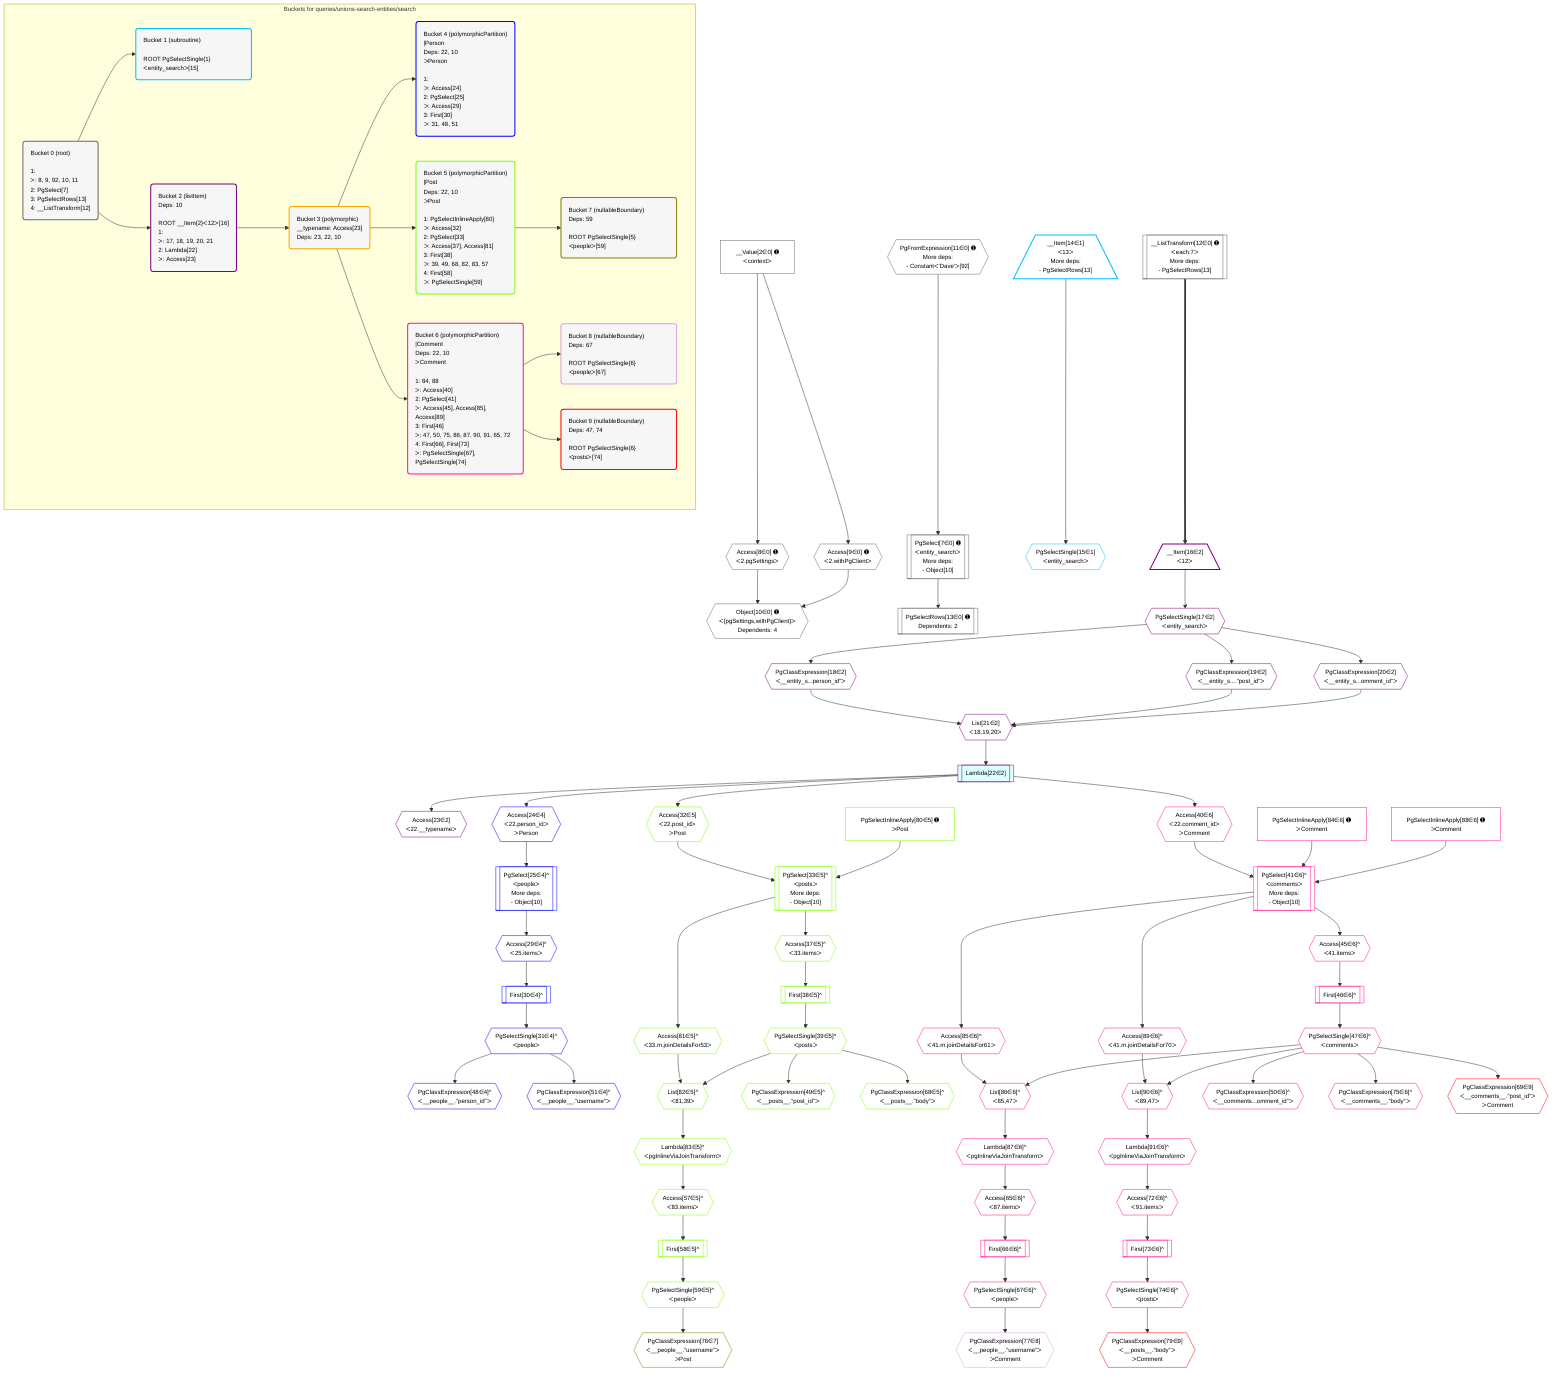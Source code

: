 %%{init: {'themeVariables': { 'fontSize': '12px'}}}%%
graph TD
    classDef path fill:#eee,stroke:#000,color:#000
    classDef plan fill:#fff,stroke-width:1px,color:#000
    classDef itemplan fill:#fff,stroke-width:2px,color:#000
    classDef unbatchedplan fill:#dff,stroke-width:1px,color:#000
    classDef sideeffectplan fill:#fcc,stroke-width:2px,color:#000
    classDef bucket fill:#f6f6f6,color:#000,stroke-width:2px,text-align:left

    subgraph "Buckets for queries/unions-search-entities/search"
    Bucket0("Bucket 0 (root)<br /><br />1: <br />ᐳ: 8, 9, 92, 10, 11<br />2: PgSelect[7]<br />3: PgSelectRows[13]<br />4: __ListTransform[12]"):::bucket
    Bucket1("Bucket 1 (subroutine)<br /><br />ROOT PgSelectSingle{1}ᐸentity_searchᐳ[15]"):::bucket
    Bucket2("Bucket 2 (listItem)<br />Deps: 10<br /><br />ROOT __Item{2}ᐸ12ᐳ[16]<br />1: <br />ᐳ: 17, 18, 19, 20, 21<br />2: Lambda[22]<br />ᐳ: Access[23]"):::bucket
    Bucket3("Bucket 3 (polymorphic)<br />__typename: Access[23]<br />Deps: 23, 22, 10"):::bucket
    Bucket4("Bucket 4 (polymorphicPartition)<br />|Person<br />Deps: 22, 10<br />ᐳPerson<br /><br />1: <br />ᐳ: Access[24]<br />2: PgSelect[25]<br />ᐳ: Access[29]<br />3: First[30]<br />ᐳ: 31, 48, 51"):::bucket
    Bucket5("Bucket 5 (polymorphicPartition)<br />|Post<br />Deps: 22, 10<br />ᐳPost<br /><br />1: PgSelectInlineApply[80]<br />ᐳ: Access[32]<br />2: PgSelect[33]<br />ᐳ: Access[37], Access[81]<br />3: First[38]<br />ᐳ: 39, 49, 68, 82, 83, 57<br />4: First[58]<br />ᐳ: PgSelectSingle[59]"):::bucket
    Bucket6("Bucket 6 (polymorphicPartition)<br />|Comment<br />Deps: 22, 10<br />ᐳComment<br /><br />1: 84, 88<br />ᐳ: Access[40]<br />2: PgSelect[41]<br />ᐳ: Access[45], Access[85], Access[89]<br />3: First[46]<br />ᐳ: 47, 50, 75, 86, 87, 90, 91, 65, 72<br />4: First[66], First[73]<br />ᐳ: PgSelectSingle[67], PgSelectSingle[74]"):::bucket
    Bucket7("Bucket 7 (nullableBoundary)<br />Deps: 59<br /><br />ROOT PgSelectSingle{5}ᐸpeopleᐳ[59]"):::bucket
    Bucket8("Bucket 8 (nullableBoundary)<br />Deps: 67<br /><br />ROOT PgSelectSingle{6}ᐸpeopleᐳ[67]"):::bucket
    Bucket9("Bucket 9 (nullableBoundary)<br />Deps: 47, 74<br /><br />ROOT PgSelectSingle{6}ᐸpostsᐳ[74]"):::bucket
    end
    Bucket0 --> Bucket1 & Bucket2
    Bucket2 --> Bucket3
    Bucket3 --> Bucket4 & Bucket5 & Bucket6
    Bucket5 --> Bucket7
    Bucket6 --> Bucket8 & Bucket9

    %% plan dependencies
    PgSelect7[["PgSelect[7∈0] ➊<br />ᐸentity_searchᐳ<br />More deps:<br />- Object[10]"]]:::plan
    PgFromExpression11{{"PgFromExpression[11∈0] ➊<br />More deps:<br />- Constantᐸ'Dave'ᐳ[92]"}}:::plan
    PgFromExpression11 --> PgSelect7
    Object10{{"Object[10∈0] ➊<br />ᐸ{pgSettings,withPgClient}ᐳ<br />Dependents: 4"}}:::plan
    Access8{{"Access[8∈0] ➊<br />ᐸ2.pgSettingsᐳ"}}:::plan
    Access9{{"Access[9∈0] ➊<br />ᐸ2.withPgClientᐳ"}}:::plan
    Access8 & Access9 --> Object10
    __Value2["__Value[2∈0] ➊<br />ᐸcontextᐳ"]:::plan
    __Value2 --> Access8
    __Value2 --> Access9
    __ListTransform12[["__ListTransform[12∈0] ➊<br />ᐸeach:7ᐳ<br />More deps:<br />- PgSelectRows[13]"]]:::plan
    PgSelectRows13[["PgSelectRows[13∈0] ➊<br />Dependents: 2"]]:::plan
    PgSelect7 --> PgSelectRows13
    __Item14[/"__Item[14∈1]<br />ᐸ13ᐳ<br />More deps:<br />- PgSelectRows[13]"\]:::itemplan
    PgSelectSingle15{{"PgSelectSingle[15∈1]<br />ᐸentity_searchᐳ"}}:::plan
    __Item14 --> PgSelectSingle15
    List21{{"List[21∈2]<br />ᐸ18,19,20ᐳ"}}:::plan
    PgClassExpression18{{"PgClassExpression[18∈2]<br />ᐸ__entity_s...person_id”ᐳ"}}:::plan
    PgClassExpression19{{"PgClassExpression[19∈2]<br />ᐸ__entity_s....”post_id”ᐳ"}}:::plan
    PgClassExpression20{{"PgClassExpression[20∈2]<br />ᐸ__entity_s...omment_id”ᐳ"}}:::plan
    PgClassExpression18 & PgClassExpression19 & PgClassExpression20 --> List21
    __Item16[/"__Item[16∈2]<br />ᐸ12ᐳ"\]:::itemplan
    __ListTransform12 ==> __Item16
    PgSelectSingle17{{"PgSelectSingle[17∈2]<br />ᐸentity_searchᐳ"}}:::plan
    __Item16 --> PgSelectSingle17
    PgSelectSingle17 --> PgClassExpression18
    PgSelectSingle17 --> PgClassExpression19
    PgSelectSingle17 --> PgClassExpression20
    Lambda22[["Lambda[22∈2]"]]:::unbatchedplan
    List21 --> Lambda22
    Access23{{"Access[23∈2]<br />ᐸ22.__typenameᐳ"}}:::plan
    Lambda22 --> Access23
    PgSelect25[["PgSelect[25∈4]^<br />ᐸpeopleᐳ<br />More deps:<br />- Object[10]"]]:::plan
    Access24{{"Access[24∈4]<br />ᐸ22.person_idᐳ<br />ᐳPerson"}}:::plan
    Access24 --> PgSelect25
    Lambda22 --> Access24
    Access29{{"Access[29∈4]^<br />ᐸ25.itemsᐳ"}}:::plan
    PgSelect25 --> Access29
    First30[["First[30∈4]^"]]:::plan
    Access29 --> First30
    PgSelectSingle31{{"PgSelectSingle[31∈4]^<br />ᐸpeopleᐳ"}}:::plan
    First30 --> PgSelectSingle31
    PgClassExpression48{{"PgClassExpression[48∈4]^<br />ᐸ__people__.”person_id”ᐳ"}}:::plan
    PgSelectSingle31 --> PgClassExpression48
    PgClassExpression51{{"PgClassExpression[51∈4]^<br />ᐸ__people__.”username”ᐳ"}}:::plan
    PgSelectSingle31 --> PgClassExpression51
    PgSelect33[["PgSelect[33∈5]^<br />ᐸpostsᐳ<br />More deps:<br />- Object[10]"]]:::plan
    Access32{{"Access[32∈5]<br />ᐸ22.post_idᐳ<br />ᐳPost"}}:::plan
    PgSelectInlineApply80["PgSelectInlineApply[80∈5] ➊<br />ᐳPost"]:::plan
    Access32 & PgSelectInlineApply80 --> PgSelect33
    List82{{"List[82∈5]^<br />ᐸ81,39ᐳ"}}:::plan
    Access81{{"Access[81∈5]^<br />ᐸ33.m.joinDetailsFor53ᐳ"}}:::plan
    PgSelectSingle39{{"PgSelectSingle[39∈5]^<br />ᐸpostsᐳ"}}:::plan
    Access81 & PgSelectSingle39 --> List82
    Lambda22 --> Access32
    Access37{{"Access[37∈5]^<br />ᐸ33.itemsᐳ"}}:::plan
    PgSelect33 --> Access37
    First38[["First[38∈5]^"]]:::plan
    Access37 --> First38
    First38 --> PgSelectSingle39
    PgClassExpression49{{"PgClassExpression[49∈5]^<br />ᐸ__posts__.”post_id”ᐳ"}}:::plan
    PgSelectSingle39 --> PgClassExpression49
    Access57{{"Access[57∈5]^<br />ᐸ83.itemsᐳ"}}:::plan
    Lambda83{{"Lambda[83∈5]^<br />ᐸpgInlineViaJoinTransformᐳ"}}:::plan
    Lambda83 --> Access57
    First58[["First[58∈5]^"]]:::plan
    Access57 --> First58
    PgSelectSingle59{{"PgSelectSingle[59∈5]^<br />ᐸpeopleᐳ"}}:::plan
    First58 --> PgSelectSingle59
    PgClassExpression68{{"PgClassExpression[68∈5]^<br />ᐸ__posts__.”body”ᐳ"}}:::plan
    PgSelectSingle39 --> PgClassExpression68
    PgSelect33 --> Access81
    List82 --> Lambda83
    PgSelect41[["PgSelect[41∈6]^<br />ᐸcommentsᐳ<br />More deps:<br />- Object[10]"]]:::plan
    Access40{{"Access[40∈6]<br />ᐸ22.comment_idᐳ<br />ᐳComment"}}:::plan
    PgSelectInlineApply84["PgSelectInlineApply[84∈6] ➊<br />ᐳComment"]:::plan
    PgSelectInlineApply88["PgSelectInlineApply[88∈6] ➊<br />ᐳComment"]:::plan
    Access40 & PgSelectInlineApply84 & PgSelectInlineApply88 --> PgSelect41
    List86{{"List[86∈6]^<br />ᐸ85,47ᐳ"}}:::plan
    Access85{{"Access[85∈6]^<br />ᐸ41.m.joinDetailsFor61ᐳ"}}:::plan
    PgSelectSingle47{{"PgSelectSingle[47∈6]^<br />ᐸcommentsᐳ"}}:::plan
    Access85 & PgSelectSingle47 --> List86
    List90{{"List[90∈6]^<br />ᐸ89,47ᐳ"}}:::plan
    Access89{{"Access[89∈6]^<br />ᐸ41.m.joinDetailsFor70ᐳ"}}:::plan
    Access89 & PgSelectSingle47 --> List90
    Lambda22 --> Access40
    Access45{{"Access[45∈6]^<br />ᐸ41.itemsᐳ"}}:::plan
    PgSelect41 --> Access45
    First46[["First[46∈6]^"]]:::plan
    Access45 --> First46
    First46 --> PgSelectSingle47
    PgClassExpression50{{"PgClassExpression[50∈6]^<br />ᐸ__comments...omment_id”ᐳ"}}:::plan
    PgSelectSingle47 --> PgClassExpression50
    Access65{{"Access[65∈6]^<br />ᐸ87.itemsᐳ"}}:::plan
    Lambda87{{"Lambda[87∈6]^<br />ᐸpgInlineViaJoinTransformᐳ"}}:::plan
    Lambda87 --> Access65
    First66[["First[66∈6]^"]]:::plan
    Access65 --> First66
    PgSelectSingle67{{"PgSelectSingle[67∈6]^<br />ᐸpeopleᐳ"}}:::plan
    First66 --> PgSelectSingle67
    Access72{{"Access[72∈6]^<br />ᐸ91.itemsᐳ"}}:::plan
    Lambda91{{"Lambda[91∈6]^<br />ᐸpgInlineViaJoinTransformᐳ"}}:::plan
    Lambda91 --> Access72
    First73[["First[73∈6]^"]]:::plan
    Access72 --> First73
    PgSelectSingle74{{"PgSelectSingle[74∈6]^<br />ᐸpostsᐳ"}}:::plan
    First73 --> PgSelectSingle74
    PgClassExpression75{{"PgClassExpression[75∈6]^<br />ᐸ__comments__.”body”ᐳ"}}:::plan
    PgSelectSingle47 --> PgClassExpression75
    PgSelect41 --> Access85
    List86 --> Lambda87
    PgSelect41 --> Access89
    List90 --> Lambda91
    PgClassExpression76{{"PgClassExpression[76∈7]<br />ᐸ__people__.”username”ᐳ<br />ᐳPost"}}:::plan
    PgSelectSingle59 --> PgClassExpression76
    PgClassExpression77{{"PgClassExpression[77∈8]<br />ᐸ__people__.”username”ᐳ<br />ᐳComment"}}:::plan
    PgSelectSingle67 --> PgClassExpression77
    PgClassExpression69{{"PgClassExpression[69∈9]<br />ᐸ__comments__.”post_id”ᐳ<br />ᐳComment"}}:::plan
    PgSelectSingle47 --> PgClassExpression69
    PgClassExpression79{{"PgClassExpression[79∈9]<br />ᐸ__posts__.”body”ᐳ<br />ᐳComment"}}:::plan
    PgSelectSingle74 --> PgClassExpression79

    %% define steps
    classDef bucket0 stroke:#696969
    class Bucket0,__Value2,PgSelect7,Access8,Access9,Object10,PgFromExpression11,__ListTransform12,PgSelectRows13 bucket0
    classDef bucket1 stroke:#00bfff
    class Bucket1,__Item14,PgSelectSingle15 bucket1
    classDef bucket2 stroke:#7f007f
    class Bucket2,__Item16,PgSelectSingle17,PgClassExpression18,PgClassExpression19,PgClassExpression20,List21,Lambda22,Access23 bucket2
    classDef bucket3 stroke:#ffa500
    class Bucket3 bucket3
    classDef bucket4 stroke:#0000ff
    class Bucket4,Access24,PgSelect25,Access29,First30,PgSelectSingle31,PgClassExpression48,PgClassExpression51 bucket4
    classDef bucket5 stroke:#7fff00
    class Bucket5,Access32,PgSelect33,Access37,First38,PgSelectSingle39,PgClassExpression49,Access57,First58,PgSelectSingle59,PgClassExpression68,PgSelectInlineApply80,Access81,List82,Lambda83 bucket5
    classDef bucket6 stroke:#ff1493
    class Bucket6,Access40,PgSelect41,Access45,First46,PgSelectSingle47,PgClassExpression50,Access65,First66,PgSelectSingle67,Access72,First73,PgSelectSingle74,PgClassExpression75,PgSelectInlineApply84,Access85,List86,Lambda87,PgSelectInlineApply88,Access89,List90,Lambda91 bucket6
    classDef bucket7 stroke:#808000
    class Bucket7,PgClassExpression76 bucket7
    classDef bucket8 stroke:#dda0dd
    class Bucket8,PgClassExpression77 bucket8
    classDef bucket9 stroke:#ff0000
    class Bucket9,PgClassExpression69,PgClassExpression79 bucket9